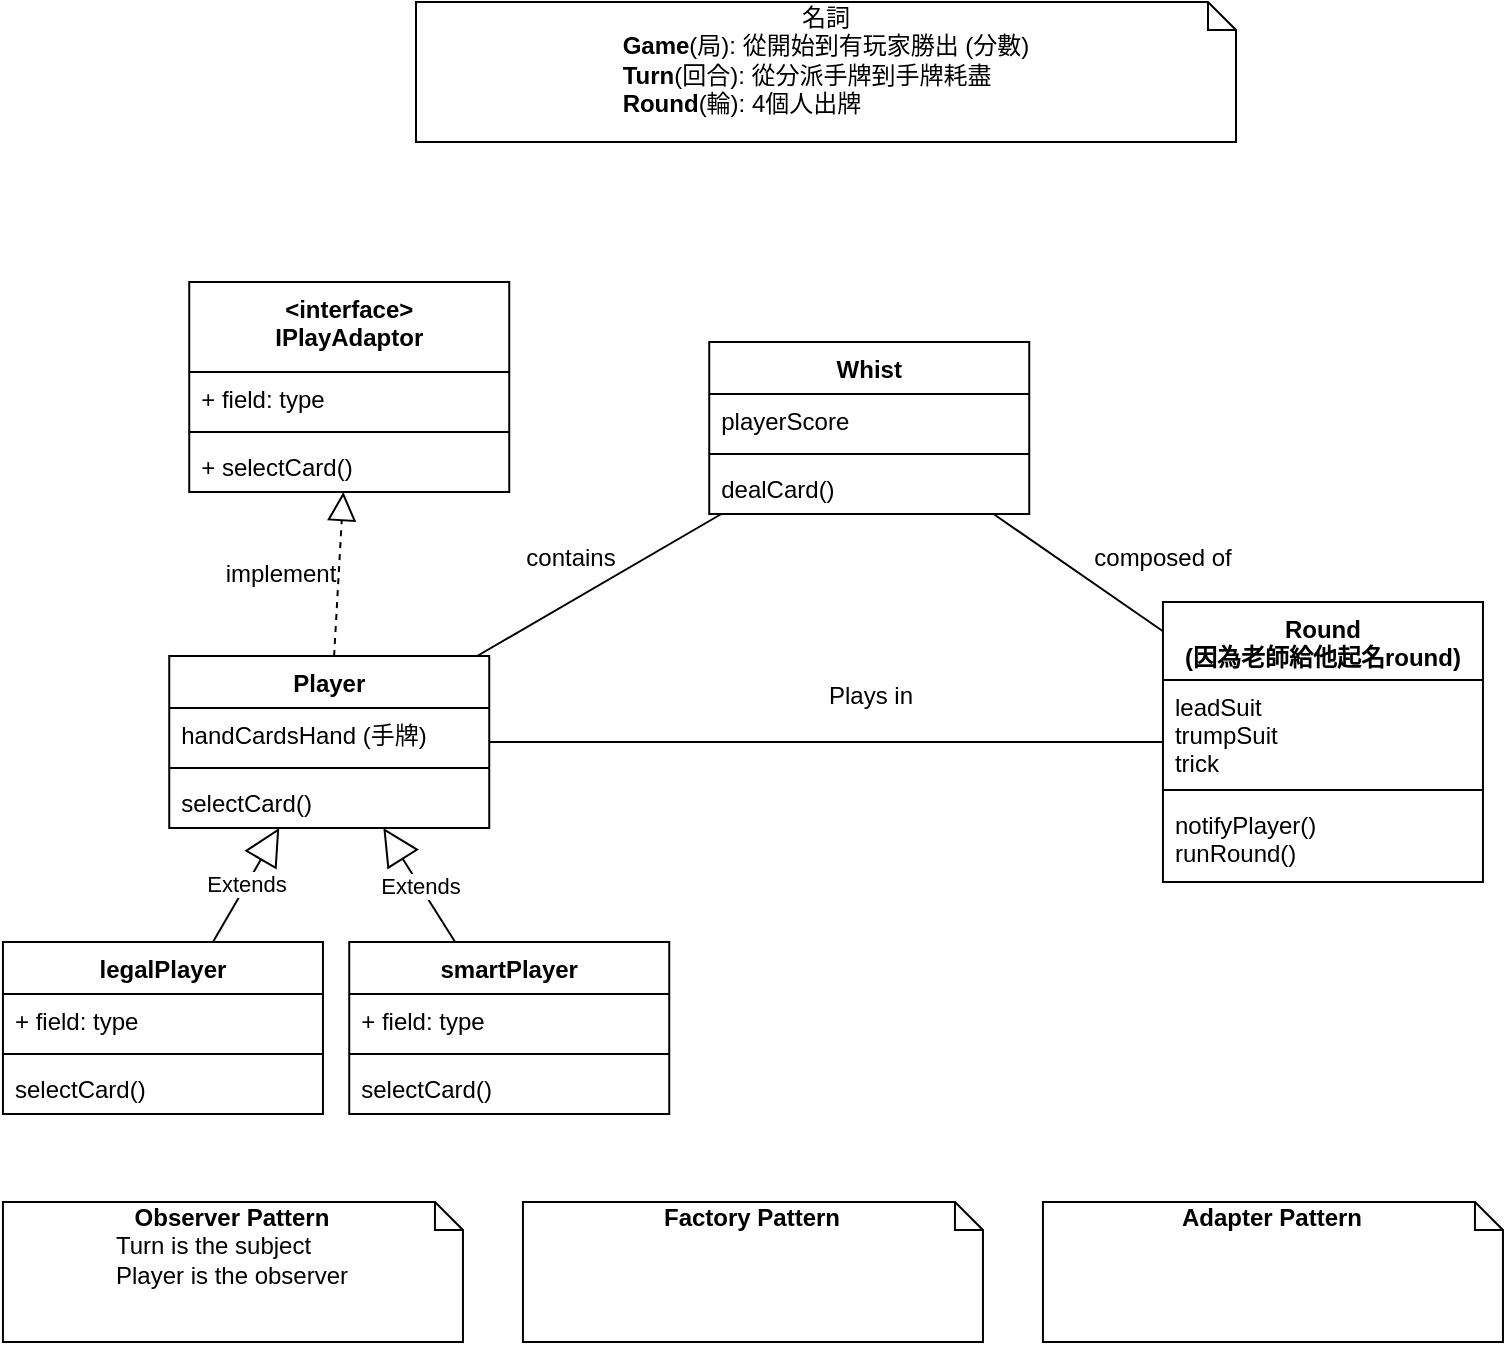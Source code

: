 <mxfile version="12.6.5" type="device"><diagram id="OYHWKd52rYveJkf4f-L2" name="Page-1"><mxGraphModel dx="981" dy="567" grid="1" gridSize="10" guides="1" tooltips="1" connect="1" arrows="1" fold="1" page="1" pageScale="1" pageWidth="827" pageHeight="1169" math="0" shadow="0"><root><mxCell id="0"/><mxCell id="1" parent="0"/><mxCell id="efXt2OQm_Cdj-ENth0dv-11" value="" style="endArrow=none;html=1;" parent="1" source="efXt2OQm_Cdj-ENth0dv-44" target="efXt2OQm_Cdj-ENth0dv-39" edge="1"><mxGeometry width="50" height="50" relative="1" as="geometry"><mxPoint x="666.62" y="310" as="sourcePoint"/><mxPoint x="491.064" y="280" as="targetPoint"/></mxGeometry></mxCell><mxCell id="efXt2OQm_Cdj-ENth0dv-14" value="" style="endArrow=block;dashed=1;endFill=0;endSize=12;html=1;" parent="1" source="jShiEKUURFqne9r6zsCy-18" target="jShiEKUURFqne9r6zsCy-5" edge="1"><mxGeometry width="160" relative="1" as="geometry"><mxPoint x="206.62" y="350.0" as="sourcePoint"/><mxPoint x="206.62" y="278" as="targetPoint"/></mxGeometry></mxCell><mxCell id="efXt2OQm_Cdj-ENth0dv-15" value="Extends" style="endArrow=block;endSize=16;endFill=0;html=1;" parent="1" source="jShiEKUURFqne9r6zsCy-26" target="jShiEKUURFqne9r6zsCy-18" edge="1"><mxGeometry width="160" relative="1" as="geometry"><mxPoint x="123.604" y="510" as="sourcePoint"/><mxPoint x="204.249" y="510.0" as="targetPoint"/></mxGeometry></mxCell><mxCell id="efXt2OQm_Cdj-ENth0dv-16" value="Extends" style="endArrow=block;endSize=16;endFill=0;html=1;" parent="1" source="jShiEKUURFqne9r6zsCy-30" target="jShiEKUURFqne9r6zsCy-18" edge="1"><mxGeometry width="160" relative="1" as="geometry"><mxPoint x="269.011" y="510" as="sourcePoint"/><mxPoint x="222.711" y="510.0" as="targetPoint"/></mxGeometry></mxCell><mxCell id="efXt2OQm_Cdj-ENth0dv-21" value="" style="endArrow=none;html=1;" parent="1" source="jShiEKUURFqne9r6zsCy-18" target="efXt2OQm_Cdj-ENth0dv-44" edge="1"><mxGeometry width="50" height="50" relative="1" as="geometry"><mxPoint x="276.62" y="365.0" as="sourcePoint"/><mxPoint x="516.62" y="393.226" as="targetPoint"/></mxGeometry></mxCell><mxCell id="efXt2OQm_Cdj-ENth0dv-39" value="Whist" style="swimlane;fontStyle=1;align=center;verticalAlign=top;childLayout=stackLayout;horizontal=1;startSize=26;horizontalStack=0;resizeParent=1;resizeParentMax=0;resizeLast=0;collapsible=1;marginBottom=0;" parent="1" vertex="1"><mxGeometry x="386.62" y="200" width="160" height="86" as="geometry"/></mxCell><mxCell id="efXt2OQm_Cdj-ENth0dv-40" value="playerScore" style="text;strokeColor=none;fillColor=none;align=left;verticalAlign=top;spacingLeft=4;spacingRight=4;overflow=hidden;rotatable=0;points=[[0,0.5],[1,0.5]];portConstraint=eastwest;" parent="efXt2OQm_Cdj-ENth0dv-39" vertex="1"><mxGeometry y="26" width="160" height="26" as="geometry"/></mxCell><mxCell id="efXt2OQm_Cdj-ENth0dv-41" value="" style="line;strokeWidth=1;fillColor=none;align=left;verticalAlign=middle;spacingTop=-1;spacingLeft=3;spacingRight=3;rotatable=0;labelPosition=right;points=[];portConstraint=eastwest;" parent="efXt2OQm_Cdj-ENth0dv-39" vertex="1"><mxGeometry y="52" width="160" height="8" as="geometry"/></mxCell><mxCell id="efXt2OQm_Cdj-ENth0dv-42" value="dealCard()" style="text;strokeColor=none;fillColor=none;align=left;verticalAlign=top;spacingLeft=4;spacingRight=4;overflow=hidden;rotatable=0;points=[[0,0.5],[1,0.5]];portConstraint=eastwest;" parent="efXt2OQm_Cdj-ENth0dv-39" vertex="1"><mxGeometry y="60" width="160" height="26" as="geometry"/></mxCell><mxCell id="efXt2OQm_Cdj-ENth0dv-44" value="Round&#10;(因為老師給他起名round)" style="swimlane;fontStyle=1;align=center;verticalAlign=top;childLayout=stackLayout;horizontal=1;startSize=39;horizontalStack=0;resizeParent=1;resizeParentMax=0;resizeLast=0;collapsible=1;marginBottom=0;" parent="1" vertex="1"><mxGeometry x="613.48" y="330" width="160" height="140" as="geometry"/></mxCell><mxCell id="efXt2OQm_Cdj-ENth0dv-45" value="leadSuit&#10;trumpSuit&#10;trick" style="text;strokeColor=none;fillColor=none;align=left;verticalAlign=top;spacingLeft=4;spacingRight=4;overflow=hidden;rotatable=0;points=[[0,0.5],[1,0.5]];portConstraint=eastwest;" parent="efXt2OQm_Cdj-ENth0dv-44" vertex="1"><mxGeometry y="39" width="160" height="51" as="geometry"/></mxCell><mxCell id="efXt2OQm_Cdj-ENth0dv-46" value="" style="line;strokeWidth=1;fillColor=none;align=left;verticalAlign=middle;spacingTop=-1;spacingLeft=3;spacingRight=3;rotatable=0;labelPosition=right;points=[];portConstraint=eastwest;" parent="efXt2OQm_Cdj-ENth0dv-44" vertex="1"><mxGeometry y="90" width="160" height="8" as="geometry"/></mxCell><mxCell id="efXt2OQm_Cdj-ENth0dv-47" value="notifyPlayer()&#10;runRound()" style="text;strokeColor=none;fillColor=none;align=left;verticalAlign=top;spacingLeft=4;spacingRight=4;overflow=hidden;rotatable=0;points=[[0,0.5],[1,0.5]];portConstraint=eastwest;" parent="efXt2OQm_Cdj-ENth0dv-44" vertex="1"><mxGeometry y="98" width="160" height="42" as="geometry"/></mxCell><mxCell id="efXt2OQm_Cdj-ENth0dv-48" value="" style="endArrow=none;html=1;" parent="1" source="jShiEKUURFqne9r6zsCy-18" target="efXt2OQm_Cdj-ENth0dv-39" edge="1"><mxGeometry width="50" height="50" relative="1" as="geometry"><mxPoint x="238.587" y="350.0" as="sourcePoint"/><mxPoint x="106.62" y="530" as="targetPoint"/></mxGeometry></mxCell><mxCell id="efXt2OQm_Cdj-ENth0dv-49" value="contains" style="text;html=1;align=center;verticalAlign=middle;resizable=0;points=[];autosize=1;" parent="1" vertex="1"><mxGeometry x="286.62" y="298" width="60" height="20" as="geometry"/></mxCell><mxCell id="efXt2OQm_Cdj-ENth0dv-50" value="composed of" style="text;html=1;align=center;verticalAlign=middle;resizable=0;points=[];autosize=1;" parent="1" vertex="1"><mxGeometry x="573.48" y="298" width="80" height="20" as="geometry"/></mxCell><mxCell id="efXt2OQm_Cdj-ENth0dv-51" value="Plays in" style="text;html=1;align=center;verticalAlign=middle;resizable=0;points=[];autosize=1;" parent="1" vertex="1"><mxGeometry x="436.62" y="367" width="60" height="20" as="geometry"/></mxCell><mxCell id="efXt2OQm_Cdj-ENth0dv-52" value="implement" style="text;html=1;align=center;verticalAlign=middle;resizable=0;points=[];autosize=1;" parent="1" vertex="1"><mxGeometry x="136.62" y="306" width="70" height="20" as="geometry"/></mxCell><mxCell id="jShiEKUURFqne9r6zsCy-5" value="&lt;interface&gt;&#10;IPlayAdaptor" style="swimlane;fontStyle=1;align=center;verticalAlign=top;childLayout=stackLayout;horizontal=1;startSize=45;horizontalStack=0;resizeParent=1;resizeParentMax=0;resizeLast=0;collapsible=1;marginBottom=0;" vertex="1" parent="1"><mxGeometry x="126.62" y="170" width="160" height="105" as="geometry"/></mxCell><mxCell id="jShiEKUURFqne9r6zsCy-6" value="+ field: type" style="text;strokeColor=none;fillColor=none;align=left;verticalAlign=top;spacingLeft=4;spacingRight=4;overflow=hidden;rotatable=0;points=[[0,0.5],[1,0.5]];portConstraint=eastwest;" vertex="1" parent="jShiEKUURFqne9r6zsCy-5"><mxGeometry y="45" width="160" height="26" as="geometry"/></mxCell><mxCell id="jShiEKUURFqne9r6zsCy-7" value="" style="line;strokeWidth=1;fillColor=none;align=left;verticalAlign=middle;spacingTop=-1;spacingLeft=3;spacingRight=3;rotatable=0;labelPosition=right;points=[];portConstraint=eastwest;" vertex="1" parent="jShiEKUURFqne9r6zsCy-5"><mxGeometry y="71" width="160" height="8" as="geometry"/></mxCell><mxCell id="jShiEKUURFqne9r6zsCy-8" value="+ selectCard()" style="text;strokeColor=none;fillColor=none;align=left;verticalAlign=top;spacingLeft=4;spacingRight=4;overflow=hidden;rotatable=0;points=[[0,0.5],[1,0.5]];portConstraint=eastwest;" vertex="1" parent="jShiEKUURFqne9r6zsCy-5"><mxGeometry y="79" width="160" height="26" as="geometry"/></mxCell><mxCell id="jShiEKUURFqne9r6zsCy-18" value="Player" style="swimlane;fontStyle=1;align=center;verticalAlign=top;childLayout=stackLayout;horizontal=1;startSize=26;horizontalStack=0;resizeParent=1;resizeParentMax=0;resizeLast=0;collapsible=1;marginBottom=0;" vertex="1" parent="1"><mxGeometry x="116.62" y="357" width="160" height="86" as="geometry"/></mxCell><mxCell id="jShiEKUURFqne9r6zsCy-19" value="handCardsHand (手牌)" style="text;strokeColor=none;fillColor=none;align=left;verticalAlign=top;spacingLeft=4;spacingRight=4;overflow=hidden;rotatable=0;points=[[0,0.5],[1,0.5]];portConstraint=eastwest;" vertex="1" parent="jShiEKUURFqne9r6zsCy-18"><mxGeometry y="26" width="160" height="26" as="geometry"/></mxCell><mxCell id="jShiEKUURFqne9r6zsCy-20" value="" style="line;strokeWidth=1;fillColor=none;align=left;verticalAlign=middle;spacingTop=-1;spacingLeft=3;spacingRight=3;rotatable=0;labelPosition=right;points=[];portConstraint=eastwest;" vertex="1" parent="jShiEKUURFqne9r6zsCy-18"><mxGeometry y="52" width="160" height="8" as="geometry"/></mxCell><mxCell id="jShiEKUURFqne9r6zsCy-21" value="selectCard()" style="text;strokeColor=none;fillColor=none;align=left;verticalAlign=top;spacingLeft=4;spacingRight=4;overflow=hidden;rotatable=0;points=[[0,0.5],[1,0.5]];portConstraint=eastwest;" vertex="1" parent="jShiEKUURFqne9r6zsCy-18"><mxGeometry y="60" width="160" height="26" as="geometry"/></mxCell><mxCell id="jShiEKUURFqne9r6zsCy-22" value="&lt;div&gt;&lt;b&gt;Observer Pattern&lt;/b&gt;&lt;/div&gt;&lt;div style=&quot;text-align: left&quot;&gt;&lt;span&gt;Turn is the subject&lt;/span&gt;&lt;/div&gt;&lt;div style=&quot;text-align: left&quot;&gt;&lt;span&gt;Player is the observer&lt;/span&gt;&lt;/div&gt;" style="shape=note;whiteSpace=wrap;html=1;size=14;verticalAlign=top;align=center;spacingTop=-6;" vertex="1" parent="1"><mxGeometry x="33.48" y="630" width="230" height="70" as="geometry"/></mxCell><mxCell id="jShiEKUURFqne9r6zsCy-23" value="&lt;div style=&quot;white-space: nowrap&quot;&gt;名詞&lt;/div&gt;&lt;div style=&quot;text-align: left ; white-space: nowrap&quot;&gt;&lt;b&gt;Game&lt;/b&gt;(局): 從開始到有玩家勝出 (分數)&lt;/div&gt;&lt;div style=&quot;text-align: left ; white-space: nowrap&quot;&gt;&lt;b&gt;Turn&lt;/b&gt;(回合): 從分派手牌到手牌耗盡&lt;/div&gt;&lt;div style=&quot;text-align: left ; white-space: nowrap&quot;&gt;&lt;b&gt;Round&lt;/b&gt;(輪): 4個人出牌&lt;/div&gt;" style="shape=note;whiteSpace=wrap;html=1;size=14;verticalAlign=top;align=center;spacingTop=-6;" vertex="1" parent="1"><mxGeometry x="240" y="30" width="410" height="70" as="geometry"/></mxCell><mxCell id="jShiEKUURFqne9r6zsCy-26" value="legalPlayer" style="swimlane;fontStyle=1;align=center;verticalAlign=top;childLayout=stackLayout;horizontal=1;startSize=26;horizontalStack=0;resizeParent=1;resizeParentMax=0;resizeLast=0;collapsible=1;marginBottom=0;" vertex="1" parent="1"><mxGeometry x="33.48" y="500" width="160" height="86" as="geometry"/></mxCell><mxCell id="jShiEKUURFqne9r6zsCy-27" value="+ field: type" style="text;strokeColor=none;fillColor=none;align=left;verticalAlign=top;spacingLeft=4;spacingRight=4;overflow=hidden;rotatable=0;points=[[0,0.5],[1,0.5]];portConstraint=eastwest;" vertex="1" parent="jShiEKUURFqne9r6zsCy-26"><mxGeometry y="26" width="160" height="26" as="geometry"/></mxCell><mxCell id="jShiEKUURFqne9r6zsCy-28" value="" style="line;strokeWidth=1;fillColor=none;align=left;verticalAlign=middle;spacingTop=-1;spacingLeft=3;spacingRight=3;rotatable=0;labelPosition=right;points=[];portConstraint=eastwest;" vertex="1" parent="jShiEKUURFqne9r6zsCy-26"><mxGeometry y="52" width="160" height="8" as="geometry"/></mxCell><mxCell id="jShiEKUURFqne9r6zsCy-29" value="selectCard()" style="text;strokeColor=none;fillColor=none;align=left;verticalAlign=top;spacingLeft=4;spacingRight=4;overflow=hidden;rotatable=0;points=[[0,0.5],[1,0.5]];portConstraint=eastwest;" vertex="1" parent="jShiEKUURFqne9r6zsCy-26"><mxGeometry y="60" width="160" height="26" as="geometry"/></mxCell><mxCell id="jShiEKUURFqne9r6zsCy-30" value="smartPlayer" style="swimlane;fontStyle=1;align=center;verticalAlign=top;childLayout=stackLayout;horizontal=1;startSize=26;horizontalStack=0;resizeParent=1;resizeParentMax=0;resizeLast=0;collapsible=1;marginBottom=0;" vertex="1" parent="1"><mxGeometry x="206.62" y="500" width="160" height="86" as="geometry"/></mxCell><mxCell id="jShiEKUURFqne9r6zsCy-31" value="+ field: type" style="text;strokeColor=none;fillColor=none;align=left;verticalAlign=top;spacingLeft=4;spacingRight=4;overflow=hidden;rotatable=0;points=[[0,0.5],[1,0.5]];portConstraint=eastwest;" vertex="1" parent="jShiEKUURFqne9r6zsCy-30"><mxGeometry y="26" width="160" height="26" as="geometry"/></mxCell><mxCell id="jShiEKUURFqne9r6zsCy-32" value="" style="line;strokeWidth=1;fillColor=none;align=left;verticalAlign=middle;spacingTop=-1;spacingLeft=3;spacingRight=3;rotatable=0;labelPosition=right;points=[];portConstraint=eastwest;" vertex="1" parent="jShiEKUURFqne9r6zsCy-30"><mxGeometry y="52" width="160" height="8" as="geometry"/></mxCell><mxCell id="jShiEKUURFqne9r6zsCy-33" value="selectCard()" style="text;strokeColor=none;fillColor=none;align=left;verticalAlign=top;spacingLeft=4;spacingRight=4;overflow=hidden;rotatable=0;points=[[0,0.5],[1,0.5]];portConstraint=eastwest;" vertex="1" parent="jShiEKUURFqne9r6zsCy-30"><mxGeometry y="60" width="160" height="26" as="geometry"/></mxCell><mxCell id="jShiEKUURFqne9r6zsCy-37" value="&lt;b&gt;Adapter Pattern&lt;/b&gt;" style="shape=note;whiteSpace=wrap;html=1;size=14;verticalAlign=top;align=center;spacingTop=-6;" vertex="1" parent="1"><mxGeometry x="553.48" y="630" width="230" height="70" as="geometry"/></mxCell><mxCell id="jShiEKUURFqne9r6zsCy-41" value="&lt;b&gt;Factory Pattern&lt;/b&gt;" style="shape=note;whiteSpace=wrap;html=1;size=14;verticalAlign=top;align=center;spacingTop=-6;" vertex="1" parent="1"><mxGeometry x="293.48" y="630" width="230" height="70" as="geometry"/></mxCell></root></mxGraphModel></diagram></mxfile>